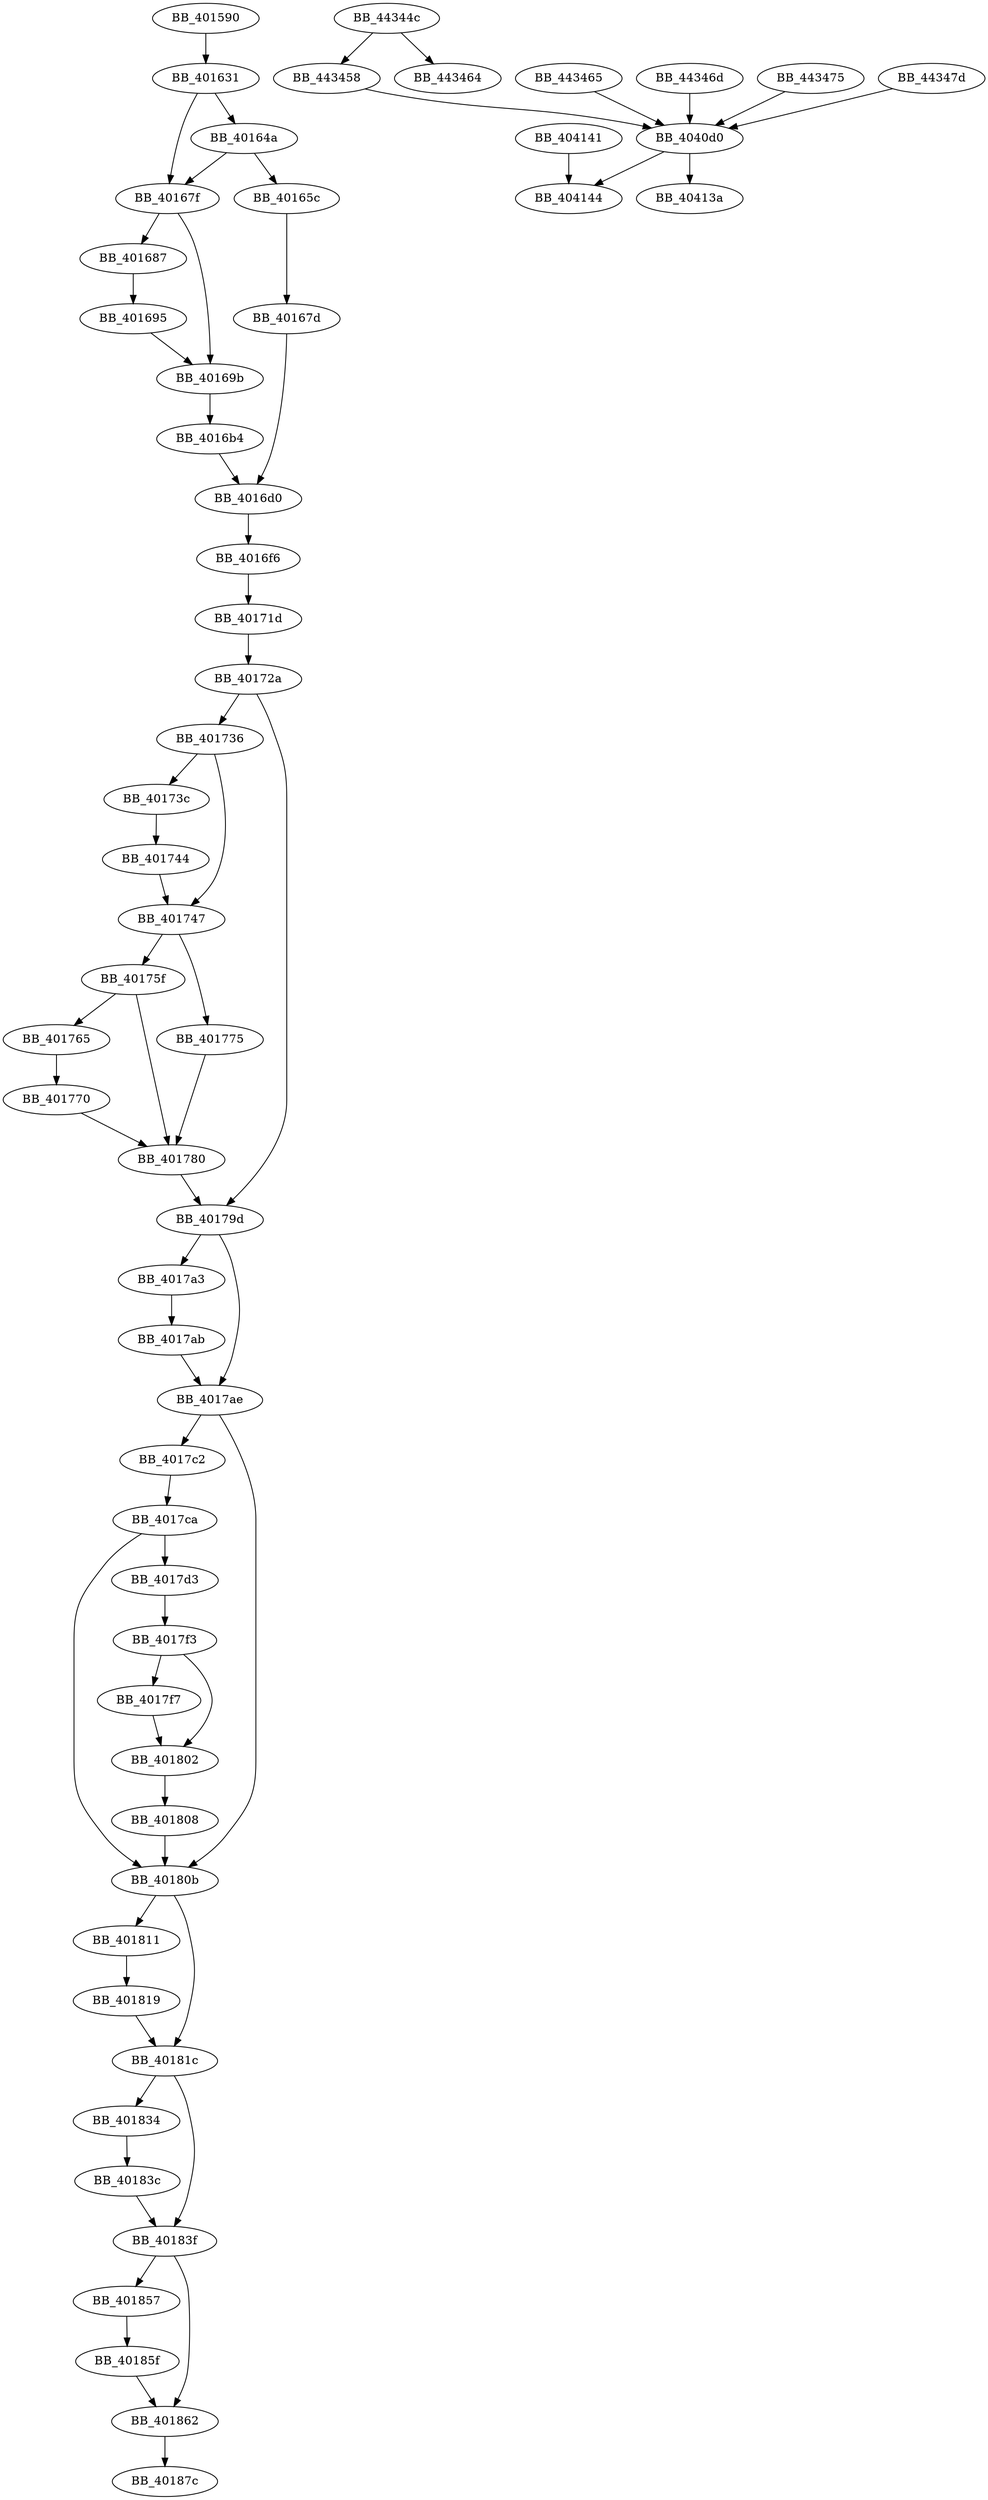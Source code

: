 DiGraph sub_401590{
BB_401590->BB_401631
BB_401631->BB_40164a
BB_401631->BB_40167f
BB_40164a->BB_40165c
BB_40164a->BB_40167f
BB_40165c->BB_40167d
BB_40167d->BB_4016d0
BB_40167f->BB_401687
BB_40167f->BB_40169b
BB_401687->BB_401695
BB_401695->BB_40169b
BB_40169b->BB_4016b4
BB_4016b4->BB_4016d0
BB_4016d0->BB_4016f6
BB_4016f6->BB_40171d
BB_40171d->BB_40172a
BB_40172a->BB_401736
BB_40172a->BB_40179d
BB_401736->BB_40173c
BB_401736->BB_401747
BB_40173c->BB_401744
BB_401744->BB_401747
BB_401747->BB_40175f
BB_401747->BB_401775
BB_40175f->BB_401765
BB_40175f->BB_401780
BB_401765->BB_401770
BB_401770->BB_401780
BB_401775->BB_401780
BB_401780->BB_40179d
BB_40179d->BB_4017a3
BB_40179d->BB_4017ae
BB_4017a3->BB_4017ab
BB_4017ab->BB_4017ae
BB_4017ae->BB_4017c2
BB_4017ae->BB_40180b
BB_4017c2->BB_4017ca
BB_4017ca->BB_4017d3
BB_4017ca->BB_40180b
BB_4017d3->BB_4017f3
BB_4017f3->BB_4017f7
BB_4017f3->BB_401802
BB_4017f7->BB_401802
BB_401802->BB_401808
BB_401808->BB_40180b
BB_40180b->BB_401811
BB_40180b->BB_40181c
BB_401811->BB_401819
BB_401819->BB_40181c
BB_40181c->BB_401834
BB_40181c->BB_40183f
BB_401834->BB_40183c
BB_40183c->BB_40183f
BB_40183f->BB_401857
BB_40183f->BB_401862
BB_401857->BB_40185f
BB_40185f->BB_401862
BB_401862->BB_40187c
BB_4040d0->BB_40413a
BB_4040d0->BB_404144
BB_404141->BB_404144
BB_44344c->BB_443458
BB_44344c->BB_443464
BB_443458->BB_4040d0
BB_443465->BB_4040d0
BB_44346d->BB_4040d0
BB_443475->BB_4040d0
BB_44347d->BB_4040d0
}
